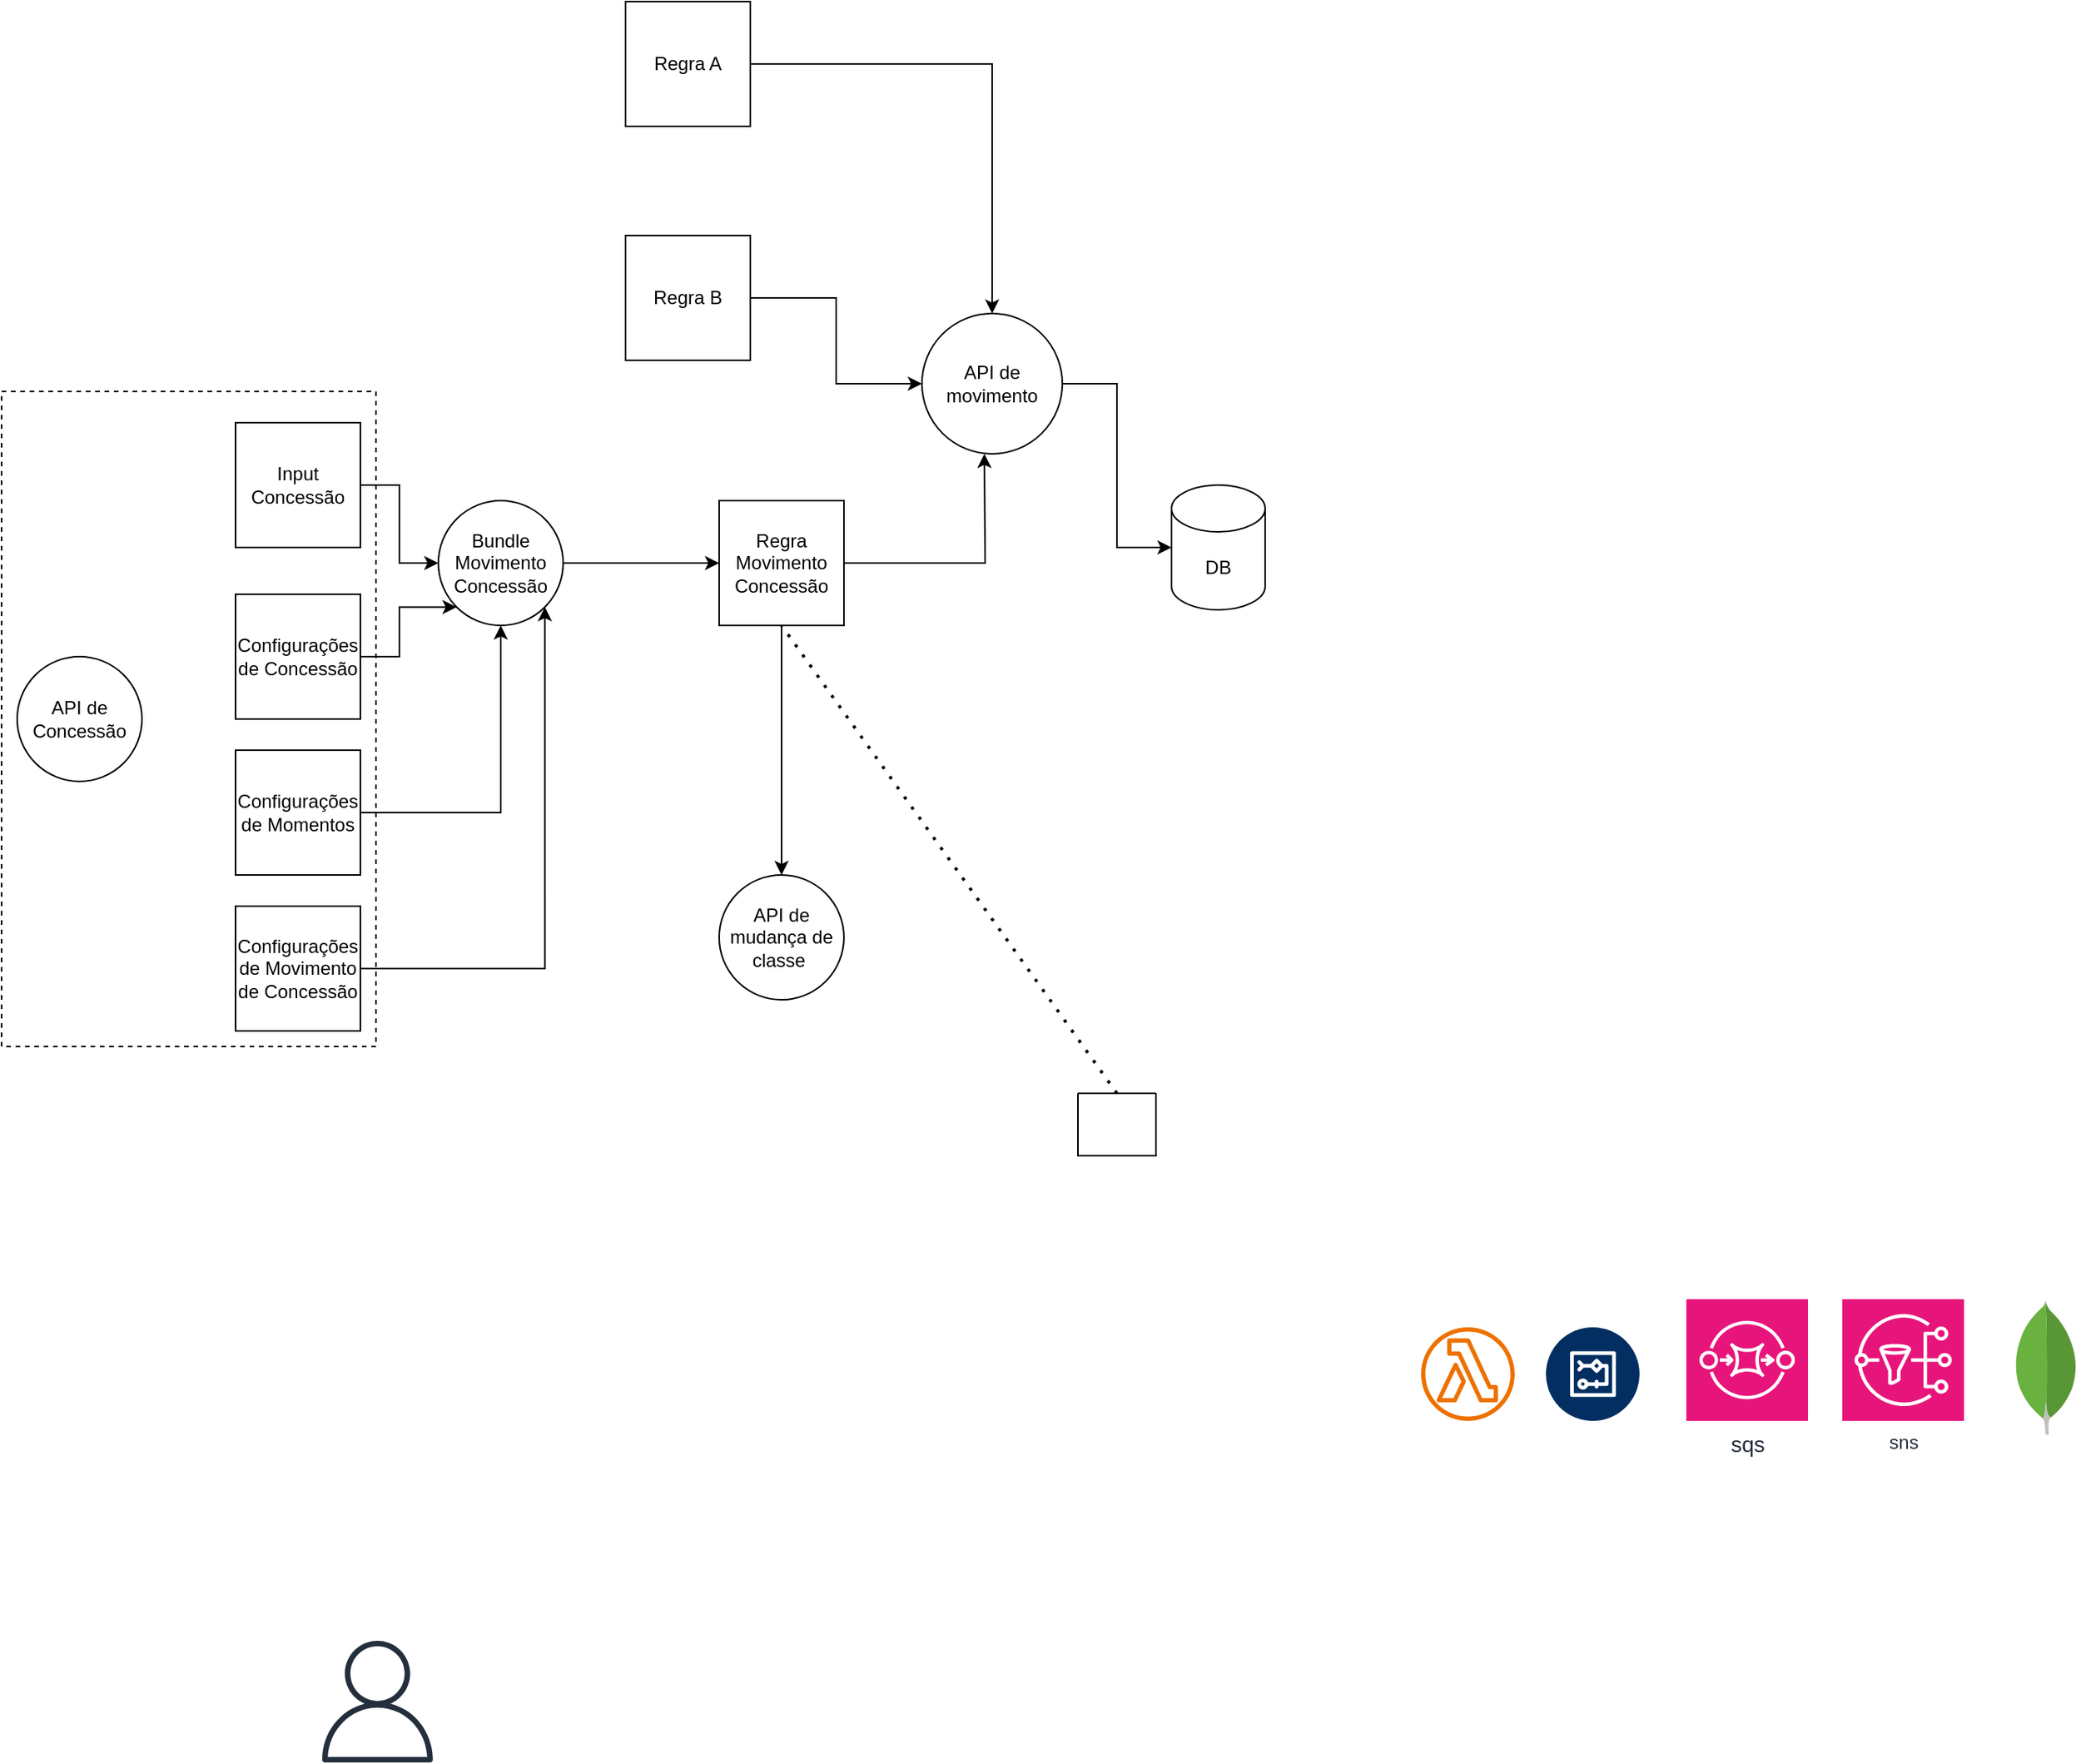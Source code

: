 <mxfile version="26.2.14">
  <diagram name="Página-1" id="rdf6AsXrXPSVANjdMIC9">
    <mxGraphModel dx="3420" dy="1351" grid="1" gridSize="10" guides="1" tooltips="1" connect="1" arrows="1" fold="1" page="1" pageScale="1" pageWidth="827" pageHeight="1169" math="0" shadow="0">
      <root>
        <mxCell id="0" />
        <mxCell id="1" parent="0" />
        <mxCell id="yMDlocSIDWEBlG2M7-yO-21" value="" style="rounded=0;whiteSpace=wrap;html=1;dashed=1;" vertex="1" parent="1">
          <mxGeometry x="-60" y="500" width="240" height="420" as="geometry" />
        </mxCell>
        <mxCell id="yMDlocSIDWEBlG2M7-yO-6" style="edgeStyle=orthogonalEdgeStyle;rounded=0;orthogonalLoop=1;jettySize=auto;html=1;" edge="1" parent="1" source="yMDlocSIDWEBlG2M7-yO-1" target="yMDlocSIDWEBlG2M7-yO-5">
          <mxGeometry relative="1" as="geometry" />
        </mxCell>
        <mxCell id="yMDlocSIDWEBlG2M7-yO-1" value="Regra A" style="whiteSpace=wrap;html=1;aspect=fixed;" vertex="1" parent="1">
          <mxGeometry x="340" y="250" width="80" height="80" as="geometry" />
        </mxCell>
        <mxCell id="yMDlocSIDWEBlG2M7-yO-7" style="edgeStyle=orthogonalEdgeStyle;rounded=0;orthogonalLoop=1;jettySize=auto;html=1;entryX=0;entryY=0.5;entryDx=0;entryDy=0;" edge="1" parent="1" source="yMDlocSIDWEBlG2M7-yO-2" target="yMDlocSIDWEBlG2M7-yO-5">
          <mxGeometry relative="1" as="geometry" />
        </mxCell>
        <mxCell id="yMDlocSIDWEBlG2M7-yO-2" value="Regra B" style="whiteSpace=wrap;html=1;aspect=fixed;" vertex="1" parent="1">
          <mxGeometry x="340" y="400" width="80" height="80" as="geometry" />
        </mxCell>
        <mxCell id="yMDlocSIDWEBlG2M7-yO-8" style="edgeStyle=orthogonalEdgeStyle;rounded=0;orthogonalLoop=1;jettySize=auto;html=1;" edge="1" parent="1" source="yMDlocSIDWEBlG2M7-yO-3">
          <mxGeometry relative="1" as="geometry">
            <mxPoint x="570" y="540" as="targetPoint" />
          </mxGeometry>
        </mxCell>
        <mxCell id="yMDlocSIDWEBlG2M7-yO-31" style="edgeStyle=orthogonalEdgeStyle;rounded=0;orthogonalLoop=1;jettySize=auto;html=1;" edge="1" parent="1" source="yMDlocSIDWEBlG2M7-yO-3" target="yMDlocSIDWEBlG2M7-yO-32">
          <mxGeometry relative="1" as="geometry">
            <mxPoint x="440" y="880" as="targetPoint" />
          </mxGeometry>
        </mxCell>
        <mxCell id="yMDlocSIDWEBlG2M7-yO-3" value="Regra Movimento Concessão" style="whiteSpace=wrap;html=1;aspect=fixed;" vertex="1" parent="1">
          <mxGeometry x="400" y="570" width="80" height="80" as="geometry" />
        </mxCell>
        <mxCell id="yMDlocSIDWEBlG2M7-yO-5" value="API de movimento" style="ellipse;whiteSpace=wrap;html=1;aspect=fixed;" vertex="1" parent="1">
          <mxGeometry x="530" y="450" width="90" height="90" as="geometry" />
        </mxCell>
        <mxCell id="yMDlocSIDWEBlG2M7-yO-15" style="edgeStyle=orthogonalEdgeStyle;rounded=0;orthogonalLoop=1;jettySize=auto;html=1;entryX=0;entryY=1;entryDx=0;entryDy=0;" edge="1" parent="1" source="yMDlocSIDWEBlG2M7-yO-9" target="yMDlocSIDWEBlG2M7-yO-13">
          <mxGeometry relative="1" as="geometry" />
        </mxCell>
        <mxCell id="yMDlocSIDWEBlG2M7-yO-9" value="Configurações de Concessão" style="whiteSpace=wrap;html=1;aspect=fixed;" vertex="1" parent="1">
          <mxGeometry x="90" y="630" width="80" height="80" as="geometry" />
        </mxCell>
        <mxCell id="yMDlocSIDWEBlG2M7-yO-16" style="edgeStyle=orthogonalEdgeStyle;rounded=0;orthogonalLoop=1;jettySize=auto;html=1;entryX=0;entryY=0.5;entryDx=0;entryDy=0;" edge="1" parent="1" source="yMDlocSIDWEBlG2M7-yO-10" target="yMDlocSIDWEBlG2M7-yO-13">
          <mxGeometry relative="1" as="geometry" />
        </mxCell>
        <mxCell id="yMDlocSIDWEBlG2M7-yO-10" value="Input Concessão" style="whiteSpace=wrap;html=1;aspect=fixed;" vertex="1" parent="1">
          <mxGeometry x="90" y="520" width="80" height="80" as="geometry" />
        </mxCell>
        <mxCell id="yMDlocSIDWEBlG2M7-yO-14" style="edgeStyle=orthogonalEdgeStyle;rounded=0;orthogonalLoop=1;jettySize=auto;html=1;entryX=0;entryY=0.5;entryDx=0;entryDy=0;" edge="1" parent="1" source="yMDlocSIDWEBlG2M7-yO-13" target="yMDlocSIDWEBlG2M7-yO-3">
          <mxGeometry relative="1" as="geometry" />
        </mxCell>
        <mxCell id="yMDlocSIDWEBlG2M7-yO-13" value="Bundle Movimento Concessão" style="ellipse;whiteSpace=wrap;html=1;aspect=fixed;" vertex="1" parent="1">
          <mxGeometry x="220" y="570" width="80" height="80" as="geometry" />
        </mxCell>
        <mxCell id="yMDlocSIDWEBlG2M7-yO-18" style="edgeStyle=orthogonalEdgeStyle;rounded=0;orthogonalLoop=1;jettySize=auto;html=1;entryX=0.5;entryY=1;entryDx=0;entryDy=0;" edge="1" parent="1" source="yMDlocSIDWEBlG2M7-yO-17" target="yMDlocSIDWEBlG2M7-yO-13">
          <mxGeometry relative="1" as="geometry" />
        </mxCell>
        <mxCell id="yMDlocSIDWEBlG2M7-yO-17" value="Configurações de Momentos" style="whiteSpace=wrap;html=1;aspect=fixed;" vertex="1" parent="1">
          <mxGeometry x="90" y="730" width="80" height="80" as="geometry" />
        </mxCell>
        <mxCell id="yMDlocSIDWEBlG2M7-yO-19" value="API de Concessão" style="ellipse;whiteSpace=wrap;html=1;aspect=fixed;" vertex="1" parent="1">
          <mxGeometry x="-50" y="670" width="80" height="80" as="geometry" />
        </mxCell>
        <mxCell id="yMDlocSIDWEBlG2M7-yO-22" value="DB" style="shape=cylinder3;whiteSpace=wrap;html=1;boundedLbl=1;backgroundOutline=1;size=15;" vertex="1" parent="1">
          <mxGeometry x="690" y="560" width="60" height="80" as="geometry" />
        </mxCell>
        <mxCell id="yMDlocSIDWEBlG2M7-yO-23" style="edgeStyle=orthogonalEdgeStyle;rounded=0;orthogonalLoop=1;jettySize=auto;html=1;entryX=0;entryY=0.5;entryDx=0;entryDy=0;entryPerimeter=0;" edge="1" parent="1" source="yMDlocSIDWEBlG2M7-yO-5" target="yMDlocSIDWEBlG2M7-yO-22">
          <mxGeometry relative="1" as="geometry" />
        </mxCell>
        <mxCell id="yMDlocSIDWEBlG2M7-yO-24" style="edgeStyle=orthogonalEdgeStyle;rounded=0;orthogonalLoop=1;jettySize=auto;html=1;exitX=0.5;exitY=1;exitDx=0;exitDy=0;exitPerimeter=0;" edge="1" parent="1" source="yMDlocSIDWEBlG2M7-yO-22" target="yMDlocSIDWEBlG2M7-yO-22">
          <mxGeometry relative="1" as="geometry" />
        </mxCell>
        <mxCell id="yMDlocSIDWEBlG2M7-yO-25" value="" style="endArrow=none;dashed=1;html=1;dashPattern=1 3;strokeWidth=2;rounded=0;entryX=0.5;entryY=1;entryDx=0;entryDy=0;exitX=0.5;exitY=0;exitDx=0;exitDy=0;" edge="1" parent="1" source="yMDlocSIDWEBlG2M7-yO-26" target="yMDlocSIDWEBlG2M7-yO-3">
          <mxGeometry width="50" height="50" relative="1" as="geometry">
            <mxPoint x="550" y="840" as="sourcePoint" />
            <mxPoint x="464" y="710" as="targetPoint" />
          </mxGeometry>
        </mxCell>
        <mxCell id="yMDlocSIDWEBlG2M7-yO-26" value="" style="swimlane;startSize=0;" vertex="1" collapsed="1" parent="1">
          <mxGeometry x="630" y="950" width="50" height="40" as="geometry">
            <mxRectangle x="400" y="840" width="530" height="490" as="alternateBounds" />
          </mxGeometry>
        </mxCell>
        <mxCell id="yMDlocSIDWEBlG2M7-yO-27" value="" style="whiteSpace=wrap;html=1;aspect=fixed;" vertex="1" parent="yMDlocSIDWEBlG2M7-yO-26">
          <mxGeometry x="50" y="40" width="80" height="80" as="geometry" />
        </mxCell>
        <mxCell id="yMDlocSIDWEBlG2M7-yO-28" value="" style="whiteSpace=wrap;html=1;aspect=fixed;" vertex="1" parent="yMDlocSIDWEBlG2M7-yO-26">
          <mxGeometry x="180" y="40" width="80" height="80" as="geometry" />
        </mxCell>
        <mxCell id="yMDlocSIDWEBlG2M7-yO-29" value="Configurações de Movimento de Concessão" style="whiteSpace=wrap;html=1;aspect=fixed;" vertex="1" parent="1">
          <mxGeometry x="90" y="830" width="80" height="80" as="geometry" />
        </mxCell>
        <mxCell id="yMDlocSIDWEBlG2M7-yO-30" style="edgeStyle=orthogonalEdgeStyle;rounded=0;orthogonalLoop=1;jettySize=auto;html=1;entryX=1;entryY=1;entryDx=0;entryDy=0;" edge="1" parent="1" source="yMDlocSIDWEBlG2M7-yO-29" target="yMDlocSIDWEBlG2M7-yO-13">
          <mxGeometry relative="1" as="geometry">
            <mxPoint x="270" y="670" as="targetPoint" />
          </mxGeometry>
        </mxCell>
        <mxCell id="yMDlocSIDWEBlG2M7-yO-32" value="API de mudança de classe&amp;nbsp;" style="ellipse;whiteSpace=wrap;html=1;aspect=fixed;" vertex="1" parent="1">
          <mxGeometry x="400" y="810" width="80" height="80" as="geometry" />
        </mxCell>
        <mxCell id="yMDlocSIDWEBlG2M7-yO-34" value="" style="sketch=0;outlineConnect=0;fontColor=#232F3E;gradientColor=none;fillColor=#232F3D;strokeColor=none;dashed=0;verticalLabelPosition=bottom;verticalAlign=top;align=center;html=1;fontSize=12;fontStyle=0;aspect=fixed;pointerEvents=1;shape=mxgraph.aws4.user;" vertex="1" parent="1">
          <mxGeometry x="142" y="1301" width="78" height="78" as="geometry" />
        </mxCell>
        <mxCell id="yMDlocSIDWEBlG2M7-yO-37" value="" style="sketch=0;outlineConnect=0;fontColor=#232F3E;gradientColor=none;fillColor=#ED7100;strokeColor=none;dashed=0;verticalLabelPosition=bottom;verticalAlign=top;align=center;html=1;fontSize=12;fontStyle=0;aspect=fixed;pointerEvents=1;shape=mxgraph.aws4.lambda_function;" vertex="1" parent="1">
          <mxGeometry x="850" y="1100" width="60" height="60" as="geometry" />
        </mxCell>
        <mxCell id="yMDlocSIDWEBlG2M7-yO-38" value="" style="verticalLabelPosition=bottom;aspect=fixed;html=1;shape=mxgraph.salesforce.workflow2;" vertex="1" parent="1">
          <mxGeometry x="930" y="1100" width="60" height="60" as="geometry" />
        </mxCell>
        <mxCell id="yMDlocSIDWEBlG2M7-yO-39" value="" style="dashed=0;outlineConnect=0;html=1;align=center;labelPosition=center;verticalLabelPosition=bottom;verticalAlign=top;shape=mxgraph.weblogos.mongodb" vertex="1" parent="1">
          <mxGeometry x="1230" y="1083" width="41.2" height="86.2" as="geometry" />
        </mxCell>
        <mxCell id="yMDlocSIDWEBlG2M7-yO-41" value="&lt;font style=&quot;font-size: 14px;&quot;&gt;sqs&lt;/font&gt;" style="sketch=0;points=[[0,0,0],[0.25,0,0],[0.5,0,0],[0.75,0,0],[1,0,0],[0,1,0],[0.25,1,0],[0.5,1,0],[0.75,1,0],[1,1,0],[0,0.25,0],[0,0.5,0],[0,0.75,0],[1,0.25,0],[1,0.5,0],[1,0.75,0]];outlineConnect=0;fontColor=#232F3E;fillColor=#E7157B;strokeColor=#ffffff;dashed=0;verticalLabelPosition=bottom;verticalAlign=top;align=center;html=1;fontSize=12;fontStyle=0;aspect=fixed;shape=mxgraph.aws4.resourceIcon;resIcon=mxgraph.aws4.sqs;" vertex="1" parent="1">
          <mxGeometry x="1020" y="1082" width="78" height="78" as="geometry" />
        </mxCell>
        <mxCell id="yMDlocSIDWEBlG2M7-yO-42" value="sns" style="sketch=0;points=[[0,0,0],[0.25,0,0],[0.5,0,0],[0.75,0,0],[1,0,0],[0,1,0],[0.25,1,0],[0.5,1,0],[0.75,1,0],[1,1,0],[0,0.25,0],[0,0.5,0],[0,0.75,0],[1,0.25,0],[1,0.5,0],[1,0.75,0]];outlineConnect=0;fontColor=#232F3E;fillColor=#E7157B;strokeColor=#ffffff;dashed=0;verticalLabelPosition=bottom;verticalAlign=top;align=center;html=1;fontSize=12;fontStyle=0;aspect=fixed;shape=mxgraph.aws4.resourceIcon;resIcon=mxgraph.aws4.sns;" vertex="1" parent="1">
          <mxGeometry x="1120" y="1082" width="78" height="78" as="geometry" />
        </mxCell>
      </root>
    </mxGraphModel>
  </diagram>
</mxfile>
